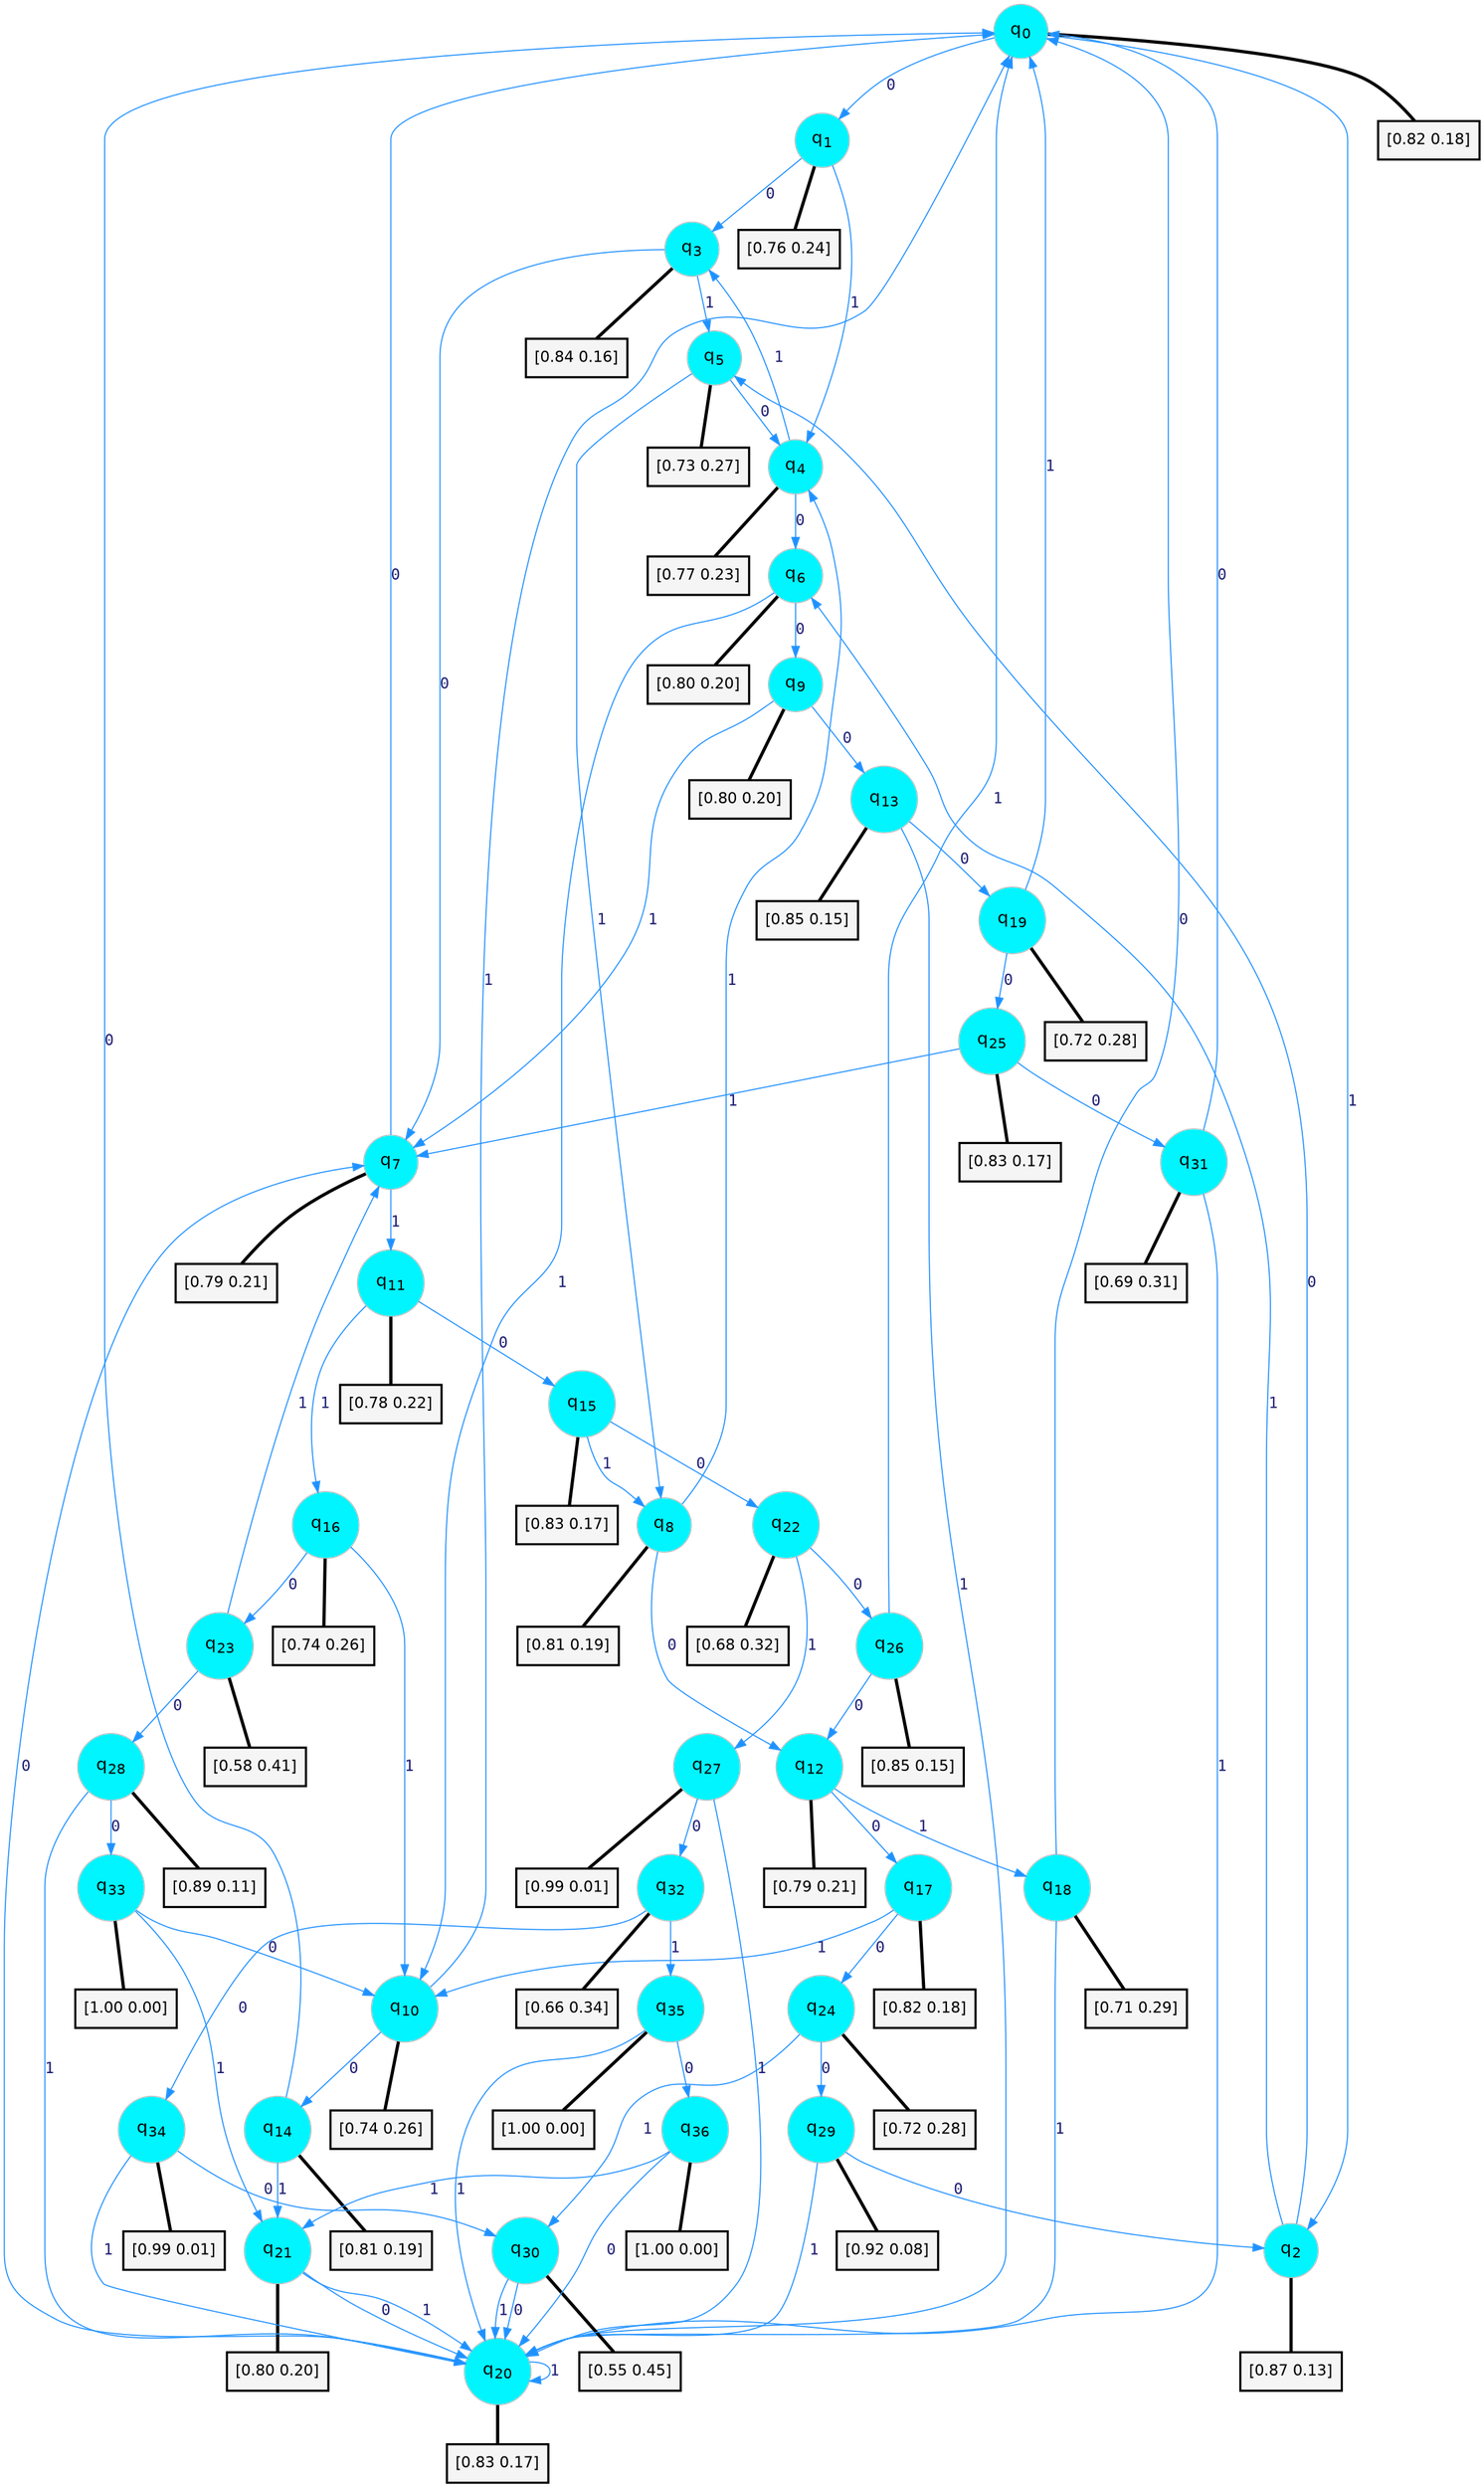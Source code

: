 digraph G {
graph [
bgcolor=transparent, dpi=300, rankdir=TD, size="40,25"];
node [
color=gray, fillcolor=turquoise1, fontcolor=black, fontname=Helvetica, fontsize=16, fontweight=bold, shape=circle, style=filled];
edge [
arrowsize=1, color=dodgerblue1, fontcolor=midnightblue, fontname=courier, fontweight=bold, penwidth=1, style=solid, weight=20];
0[label=<q<SUB>0</SUB>>];
1[label=<q<SUB>1</SUB>>];
2[label=<q<SUB>2</SUB>>];
3[label=<q<SUB>3</SUB>>];
4[label=<q<SUB>4</SUB>>];
5[label=<q<SUB>5</SUB>>];
6[label=<q<SUB>6</SUB>>];
7[label=<q<SUB>7</SUB>>];
8[label=<q<SUB>8</SUB>>];
9[label=<q<SUB>9</SUB>>];
10[label=<q<SUB>10</SUB>>];
11[label=<q<SUB>11</SUB>>];
12[label=<q<SUB>12</SUB>>];
13[label=<q<SUB>13</SUB>>];
14[label=<q<SUB>14</SUB>>];
15[label=<q<SUB>15</SUB>>];
16[label=<q<SUB>16</SUB>>];
17[label=<q<SUB>17</SUB>>];
18[label=<q<SUB>18</SUB>>];
19[label=<q<SUB>19</SUB>>];
20[label=<q<SUB>20</SUB>>];
21[label=<q<SUB>21</SUB>>];
22[label=<q<SUB>22</SUB>>];
23[label=<q<SUB>23</SUB>>];
24[label=<q<SUB>24</SUB>>];
25[label=<q<SUB>25</SUB>>];
26[label=<q<SUB>26</SUB>>];
27[label=<q<SUB>27</SUB>>];
28[label=<q<SUB>28</SUB>>];
29[label=<q<SUB>29</SUB>>];
30[label=<q<SUB>30</SUB>>];
31[label=<q<SUB>31</SUB>>];
32[label=<q<SUB>32</SUB>>];
33[label=<q<SUB>33</SUB>>];
34[label=<q<SUB>34</SUB>>];
35[label=<q<SUB>35</SUB>>];
36[label=<q<SUB>36</SUB>>];
37[label="[0.82 0.18]", shape=box,fontcolor=black, fontname=Helvetica, fontsize=14, penwidth=2, fillcolor=whitesmoke,color=black];
38[label="[0.76 0.24]", shape=box,fontcolor=black, fontname=Helvetica, fontsize=14, penwidth=2, fillcolor=whitesmoke,color=black];
39[label="[0.87 0.13]", shape=box,fontcolor=black, fontname=Helvetica, fontsize=14, penwidth=2, fillcolor=whitesmoke,color=black];
40[label="[0.84 0.16]", shape=box,fontcolor=black, fontname=Helvetica, fontsize=14, penwidth=2, fillcolor=whitesmoke,color=black];
41[label="[0.77 0.23]", shape=box,fontcolor=black, fontname=Helvetica, fontsize=14, penwidth=2, fillcolor=whitesmoke,color=black];
42[label="[0.73 0.27]", shape=box,fontcolor=black, fontname=Helvetica, fontsize=14, penwidth=2, fillcolor=whitesmoke,color=black];
43[label="[0.80 0.20]", shape=box,fontcolor=black, fontname=Helvetica, fontsize=14, penwidth=2, fillcolor=whitesmoke,color=black];
44[label="[0.79 0.21]", shape=box,fontcolor=black, fontname=Helvetica, fontsize=14, penwidth=2, fillcolor=whitesmoke,color=black];
45[label="[0.81 0.19]", shape=box,fontcolor=black, fontname=Helvetica, fontsize=14, penwidth=2, fillcolor=whitesmoke,color=black];
46[label="[0.80 0.20]", shape=box,fontcolor=black, fontname=Helvetica, fontsize=14, penwidth=2, fillcolor=whitesmoke,color=black];
47[label="[0.74 0.26]", shape=box,fontcolor=black, fontname=Helvetica, fontsize=14, penwidth=2, fillcolor=whitesmoke,color=black];
48[label="[0.78 0.22]", shape=box,fontcolor=black, fontname=Helvetica, fontsize=14, penwidth=2, fillcolor=whitesmoke,color=black];
49[label="[0.79 0.21]", shape=box,fontcolor=black, fontname=Helvetica, fontsize=14, penwidth=2, fillcolor=whitesmoke,color=black];
50[label="[0.85 0.15]", shape=box,fontcolor=black, fontname=Helvetica, fontsize=14, penwidth=2, fillcolor=whitesmoke,color=black];
51[label="[0.81 0.19]", shape=box,fontcolor=black, fontname=Helvetica, fontsize=14, penwidth=2, fillcolor=whitesmoke,color=black];
52[label="[0.83 0.17]", shape=box,fontcolor=black, fontname=Helvetica, fontsize=14, penwidth=2, fillcolor=whitesmoke,color=black];
53[label="[0.74 0.26]", shape=box,fontcolor=black, fontname=Helvetica, fontsize=14, penwidth=2, fillcolor=whitesmoke,color=black];
54[label="[0.82 0.18]", shape=box,fontcolor=black, fontname=Helvetica, fontsize=14, penwidth=2, fillcolor=whitesmoke,color=black];
55[label="[0.71 0.29]", shape=box,fontcolor=black, fontname=Helvetica, fontsize=14, penwidth=2, fillcolor=whitesmoke,color=black];
56[label="[0.72 0.28]", shape=box,fontcolor=black, fontname=Helvetica, fontsize=14, penwidth=2, fillcolor=whitesmoke,color=black];
57[label="[0.83 0.17]", shape=box,fontcolor=black, fontname=Helvetica, fontsize=14, penwidth=2, fillcolor=whitesmoke,color=black];
58[label="[0.80 0.20]", shape=box,fontcolor=black, fontname=Helvetica, fontsize=14, penwidth=2, fillcolor=whitesmoke,color=black];
59[label="[0.68 0.32]", shape=box,fontcolor=black, fontname=Helvetica, fontsize=14, penwidth=2, fillcolor=whitesmoke,color=black];
60[label="[0.58 0.41]", shape=box,fontcolor=black, fontname=Helvetica, fontsize=14, penwidth=2, fillcolor=whitesmoke,color=black];
61[label="[0.72 0.28]", shape=box,fontcolor=black, fontname=Helvetica, fontsize=14, penwidth=2, fillcolor=whitesmoke,color=black];
62[label="[0.83 0.17]", shape=box,fontcolor=black, fontname=Helvetica, fontsize=14, penwidth=2, fillcolor=whitesmoke,color=black];
63[label="[0.85 0.15]", shape=box,fontcolor=black, fontname=Helvetica, fontsize=14, penwidth=2, fillcolor=whitesmoke,color=black];
64[label="[0.99 0.01]", shape=box,fontcolor=black, fontname=Helvetica, fontsize=14, penwidth=2, fillcolor=whitesmoke,color=black];
65[label="[0.89 0.11]", shape=box,fontcolor=black, fontname=Helvetica, fontsize=14, penwidth=2, fillcolor=whitesmoke,color=black];
66[label="[0.92 0.08]", shape=box,fontcolor=black, fontname=Helvetica, fontsize=14, penwidth=2, fillcolor=whitesmoke,color=black];
67[label="[0.55 0.45]", shape=box,fontcolor=black, fontname=Helvetica, fontsize=14, penwidth=2, fillcolor=whitesmoke,color=black];
68[label="[0.69 0.31]", shape=box,fontcolor=black, fontname=Helvetica, fontsize=14, penwidth=2, fillcolor=whitesmoke,color=black];
69[label="[0.66 0.34]", shape=box,fontcolor=black, fontname=Helvetica, fontsize=14, penwidth=2, fillcolor=whitesmoke,color=black];
70[label="[1.00 0.00]", shape=box,fontcolor=black, fontname=Helvetica, fontsize=14, penwidth=2, fillcolor=whitesmoke,color=black];
71[label="[0.99 0.01]", shape=box,fontcolor=black, fontname=Helvetica, fontsize=14, penwidth=2, fillcolor=whitesmoke,color=black];
72[label="[1.00 0.00]", shape=box,fontcolor=black, fontname=Helvetica, fontsize=14, penwidth=2, fillcolor=whitesmoke,color=black];
73[label="[1.00 0.00]", shape=box,fontcolor=black, fontname=Helvetica, fontsize=14, penwidth=2, fillcolor=whitesmoke,color=black];
0->1 [label=0];
0->2 [label=1];
0->37 [arrowhead=none, penwidth=3,color=black];
1->3 [label=0];
1->4 [label=1];
1->38 [arrowhead=none, penwidth=3,color=black];
2->5 [label=0];
2->6 [label=1];
2->39 [arrowhead=none, penwidth=3,color=black];
3->7 [label=0];
3->5 [label=1];
3->40 [arrowhead=none, penwidth=3,color=black];
4->6 [label=0];
4->3 [label=1];
4->41 [arrowhead=none, penwidth=3,color=black];
5->4 [label=0];
5->8 [label=1];
5->42 [arrowhead=none, penwidth=3,color=black];
6->9 [label=0];
6->10 [label=1];
6->43 [arrowhead=none, penwidth=3,color=black];
7->0 [label=0];
7->11 [label=1];
7->44 [arrowhead=none, penwidth=3,color=black];
8->12 [label=0];
8->4 [label=1];
8->45 [arrowhead=none, penwidth=3,color=black];
9->13 [label=0];
9->7 [label=1];
9->46 [arrowhead=none, penwidth=3,color=black];
10->14 [label=0];
10->0 [label=1];
10->47 [arrowhead=none, penwidth=3,color=black];
11->15 [label=0];
11->16 [label=1];
11->48 [arrowhead=none, penwidth=3,color=black];
12->17 [label=0];
12->18 [label=1];
12->49 [arrowhead=none, penwidth=3,color=black];
13->19 [label=0];
13->20 [label=1];
13->50 [arrowhead=none, penwidth=3,color=black];
14->0 [label=0];
14->21 [label=1];
14->51 [arrowhead=none, penwidth=3,color=black];
15->22 [label=0];
15->8 [label=1];
15->52 [arrowhead=none, penwidth=3,color=black];
16->23 [label=0];
16->10 [label=1];
16->53 [arrowhead=none, penwidth=3,color=black];
17->24 [label=0];
17->10 [label=1];
17->54 [arrowhead=none, penwidth=3,color=black];
18->0 [label=0];
18->20 [label=1];
18->55 [arrowhead=none, penwidth=3,color=black];
19->25 [label=0];
19->0 [label=1];
19->56 [arrowhead=none, penwidth=3,color=black];
20->7 [label=0];
20->20 [label=1];
20->57 [arrowhead=none, penwidth=3,color=black];
21->20 [label=0];
21->20 [label=1];
21->58 [arrowhead=none, penwidth=3,color=black];
22->26 [label=0];
22->27 [label=1];
22->59 [arrowhead=none, penwidth=3,color=black];
23->28 [label=0];
23->7 [label=1];
23->60 [arrowhead=none, penwidth=3,color=black];
24->29 [label=0];
24->30 [label=1];
24->61 [arrowhead=none, penwidth=3,color=black];
25->31 [label=0];
25->7 [label=1];
25->62 [arrowhead=none, penwidth=3,color=black];
26->12 [label=0];
26->0 [label=1];
26->63 [arrowhead=none, penwidth=3,color=black];
27->32 [label=0];
27->20 [label=1];
27->64 [arrowhead=none, penwidth=3,color=black];
28->33 [label=0];
28->20 [label=1];
28->65 [arrowhead=none, penwidth=3,color=black];
29->2 [label=0];
29->20 [label=1];
29->66 [arrowhead=none, penwidth=3,color=black];
30->20 [label=0];
30->20 [label=1];
30->67 [arrowhead=none, penwidth=3,color=black];
31->0 [label=0];
31->20 [label=1];
31->68 [arrowhead=none, penwidth=3,color=black];
32->34 [label=0];
32->35 [label=1];
32->69 [arrowhead=none, penwidth=3,color=black];
33->10 [label=0];
33->21 [label=1];
33->70 [arrowhead=none, penwidth=3,color=black];
34->30 [label=0];
34->20 [label=1];
34->71 [arrowhead=none, penwidth=3,color=black];
35->36 [label=0];
35->20 [label=1];
35->72 [arrowhead=none, penwidth=3,color=black];
36->20 [label=0];
36->21 [label=1];
36->73 [arrowhead=none, penwidth=3,color=black];
}
